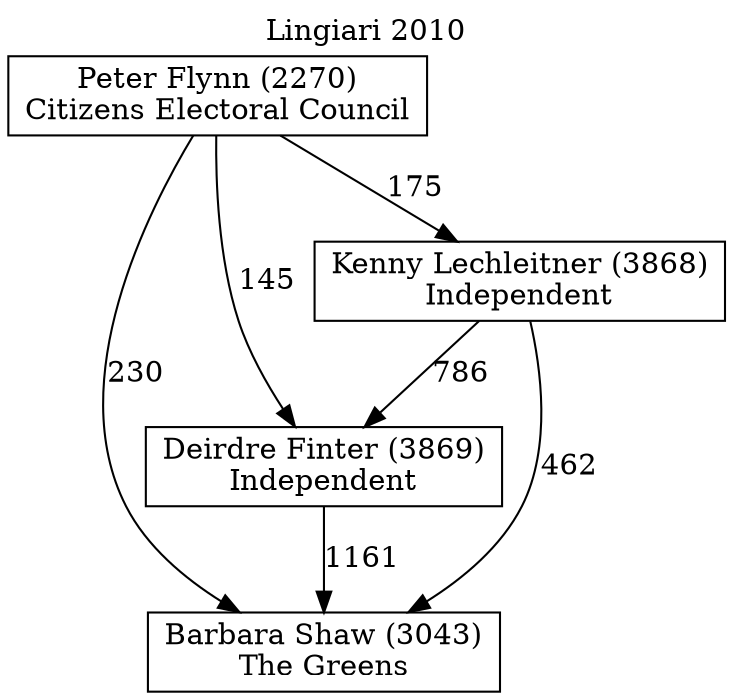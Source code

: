 // House preference flow
digraph "Barbara Shaw (3043)_Lingiari_2010" {
	graph [label="Lingiari 2010" labelloc=t mclimit=10]
	node [shape=box]
	"Barbara Shaw (3043)" [label="Barbara Shaw (3043)
The Greens"]
	"Deirdre Finter (3869)" [label="Deirdre Finter (3869)
Independent"]
	"Kenny Lechleitner (3868)" [label="Kenny Lechleitner (3868)
Independent"]
	"Peter Flynn (2270)" [label="Peter Flynn (2270)
Citizens Electoral Council"]
	"Deirdre Finter (3869)" -> "Barbara Shaw (3043)" [label=1161]
	"Kenny Lechleitner (3868)" -> "Barbara Shaw (3043)" [label=462]
	"Kenny Lechleitner (3868)" -> "Deirdre Finter (3869)" [label=786]
	"Peter Flynn (2270)" -> "Barbara Shaw (3043)" [label=230]
	"Peter Flynn (2270)" -> "Deirdre Finter (3869)" [label=145]
	"Peter Flynn (2270)" -> "Kenny Lechleitner (3868)" [label=175]
}
